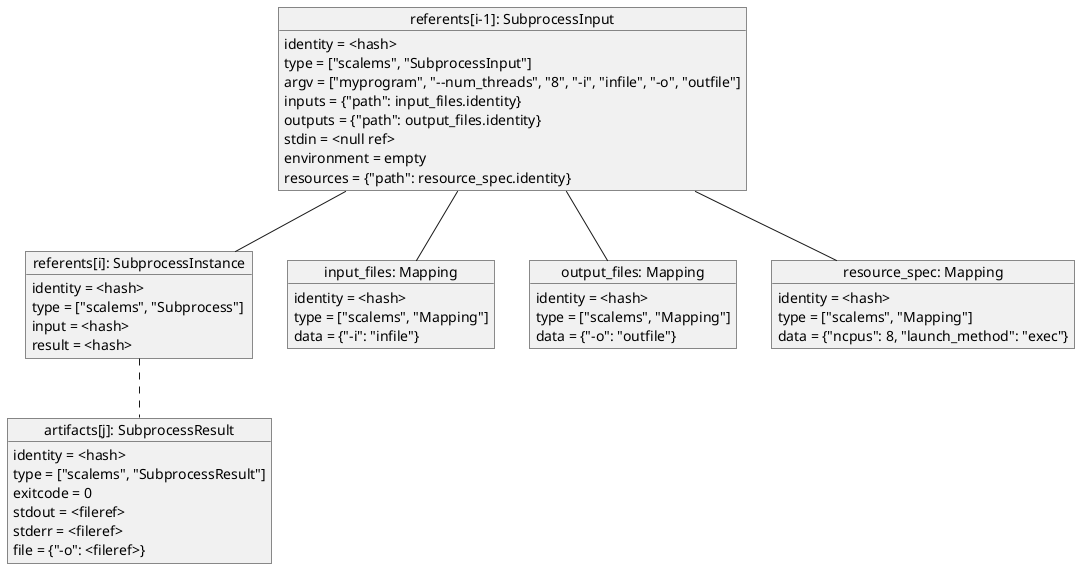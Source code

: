 @startuml

object "referents[i]: SubprocessInstance" as instance
instance : identity = <hash>
instance : type = ["scalems", "Subprocess"]
instance : input = <hash>
instance : result = <hash>

object "referents[i-1]: SubprocessInput" as input
input : identity = <hash>
input : type = ["scalems", "SubprocessInput"]
input : argv = ["myprogram", "--num_threads", "8", "-i", "infile", "-o", "outfile"]
input : inputs = {"path": input_files.identity}
input : outputs = {"path": output_files.identity}
input : stdin = <null ref>
input : environment = empty
input : resources = {"path": resource_spec.identity}

object "artifacts[j]: SubprocessResult" as result
result : identity = <hash>
result : type = ["scalems", "SubprocessResult"]
result : exitcode = 0
result : stdout = <fileref>
result : stderr = <fileref>
result : file = {"-o": <fileref>}

object "input_files: Mapping" as input_files
input_files : identity = <hash>
input_files : type = ["scalems", "Mapping"]
input_files : data = {"-i": "infile"}

object "output_files: Mapping" as output_files
output_files : identity = <hash>
output_files : type = ["scalems", "Mapping"]
output_files : data = {"-o": "outfile"}

object "resource_spec: Mapping" as resources
resources : identity = <hash>
resources : type = ["scalems", "Mapping"]
resources : data = {"ncpus": 8, "launch_method": "exec"}

input -- instance
instance .. result
input -- input_files
input -- output_files
input -- resources


'input *. input_type
'result *. result_type

'instance *. subprocesstype

'subprocesstype .> input_type

'subprocesstype .> result_type

@enduml